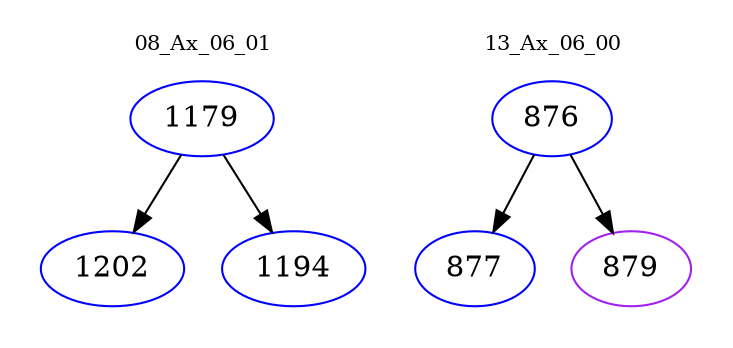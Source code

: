 digraph{
subgraph cluster_0 {
color = white
label = "08_Ax_06_01";
fontsize=10;
T0_1179 [label="1179", color="blue"]
T0_1179 -> T0_1202 [color="black"]
T0_1202 [label="1202", color="blue"]
T0_1179 -> T0_1194 [color="black"]
T0_1194 [label="1194", color="blue"]
}
subgraph cluster_1 {
color = white
label = "13_Ax_06_00";
fontsize=10;
T1_876 [label="876", color="blue"]
T1_876 -> T1_877 [color="black"]
T1_877 [label="877", color="blue"]
T1_876 -> T1_879 [color="black"]
T1_879 [label="879", color="purple"]
}
}
